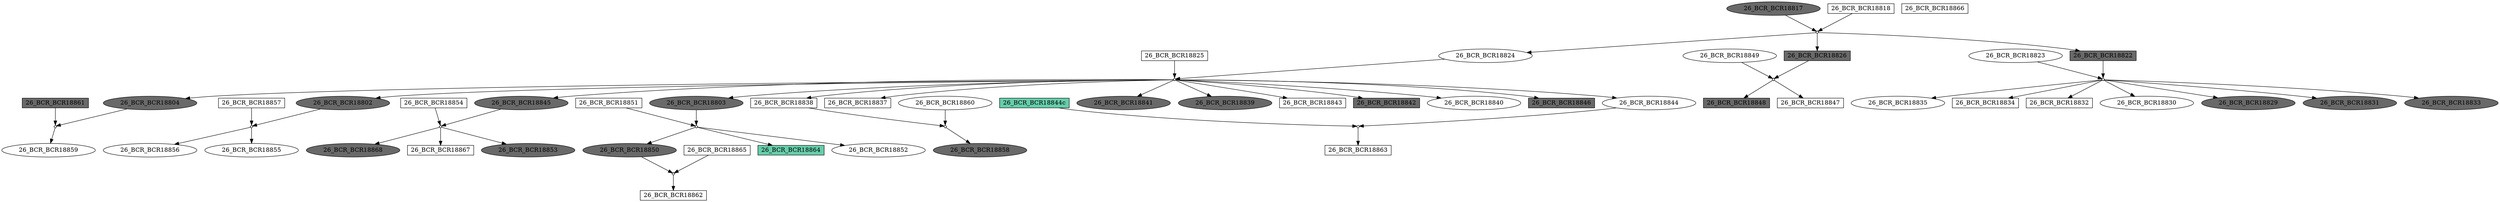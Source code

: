 digraph {
	"26_BCR_BCR18868" [shape=box fillcolor=dimgrey fontcolor=black height=0.3 regular=0 shape=ellipse style=filled width=0.5]
	"26_BCR_BCR18854x26_BCR_BCR18845" -> "26_BCR_BCR18868"
	"26_BCR_BCR18867" [shape=box fillcolor=white fontcolor=black height=0.3 regular=0 shape=box style=filled width=0.5]
	"26_BCR_BCR18854x26_BCR_BCR18845" -> "26_BCR_BCR18867"
	"26_BCR_BCR18846" [shape=box fillcolor=dimgrey fontcolor=black height=0.3 regular=0 shape=box style=filled width=0.5]
	"26_BCR_BCR18825x26_BCR_BCR18824" -> "26_BCR_BCR18846"
	"26_BCR_BCR18844" [shape=box fillcolor=white fontcolor=black height=0.3 regular=0 shape=ellipse style=filled width=0.5]
	"26_BCR_BCR18825x26_BCR_BCR18824" -> "26_BCR_BCR18844"
	"26_BCR_BCR18844" -> "26_BCR_BCR18844cx26_BCR_BCR18844"
	"26_BCR_BCR18804" [shape=box fillcolor=dimgrey fontcolor=black height=0.3 regular=0 shape=ellipse style=filled width=0.5]
	"26_BCR_BCR18825x26_BCR_BCR18824" -> "26_BCR_BCR18804"
	"26_BCR_BCR18804" -> "26_BCR_BCR18861x26_BCR_BCR18804"
	"26_BCR_BCR18864" [shape=box fillcolor=aquamarine3 fontcolor=black height=0.3 regular=0 shape=box style=filled width=0.5]
	"26_BCR_BCR18851x26_BCR_BCR18803" -> "26_BCR_BCR18864"
	"26_BCR_BCR18856" [shape=box fillcolor=white fontcolor=black height=0.3 regular=0 shape=ellipse style=filled width=0.5]
	"26_BCR_BCR18857x26_BCR_BCR18802" -> "26_BCR_BCR18856"
	"26_BCR_BCR18844c" [shape=box fillcolor=aquamarine3 fontcolor=black height=0.3 regular=0 shape=box style=filled width=0.5]
	"26_BCR_BCR18844c" -> "26_BCR_BCR18844cx26_BCR_BCR18844"
	"26_BCR_BCR18851" [shape=box fillcolor=white fontcolor=black height=0.3 regular=0 shape=box style=filled width=0.5]
	"26_BCR_BCR18851" -> "26_BCR_BCR18851x26_BCR_BCR18803"
	"26_BCR_BCR18852" [shape=box fillcolor=white fontcolor=black height=0.3 regular=0 shape=ellipse style=filled width=0.5]
	"26_BCR_BCR18851x26_BCR_BCR18803" -> "26_BCR_BCR18852"
	"26_BCR_BCR18853" [shape=box fillcolor=dimgrey fontcolor=black height=0.3 regular=0 shape=ellipse style=filled width=0.5]
	"26_BCR_BCR18854x26_BCR_BCR18845" -> "26_BCR_BCR18853"
	"26_BCR_BCR18854" [shape=box fillcolor=white fontcolor=black height=0.3 regular=0 shape=box style=filled width=0.5]
	"26_BCR_BCR18854" -> "26_BCR_BCR18854x26_BCR_BCR18845"
	"26_BCR_BCR18857" [shape=box fillcolor=white fontcolor=black height=0.3 regular=0 shape=box style=filled width=0.5]
	"26_BCR_BCR18857" -> "26_BCR_BCR18857x26_BCR_BCR18802"
	"26_BCR_BCR18860" [shape=box fillcolor=white fontcolor=black height=0.3 regular=0 shape=ellipse style=filled width=0.5]
	"26_BCR_BCR18860" -> "26_BCR_BCR18838x26_BCR_BCR18860"
	"26_BCR_BCR18861" [shape=box fillcolor=dimgrey fontcolor=black height=0.3 regular=0 shape=box style=filled width=0.5]
	"26_BCR_BCR18861" -> "26_BCR_BCR18861x26_BCR_BCR18804"
	"26_BCR_BCR18865" [shape=box fillcolor=white fontcolor=black height=0.3 regular=0 shape=box style=filled width=0.5]
	"26_BCR_BCR18865" -> "26_BCR_BCR18865x26_BCR_BCR18850"
	"26_BCR_BCR18866" [shape=box fillcolor=white fontcolor=black height=0.3 regular=0 shape=box style=filled width=0.5]
	"26_BCR_BCR18825" [shape=box fillcolor=white fontcolor=black height=0.3 regular=0 shape=box style=filled width=0.5]
	"26_BCR_BCR18825" -> "26_BCR_BCR18825x26_BCR_BCR18824"
	"26_BCR_BCR18850" [shape=box fillcolor=dimgrey fontcolor=black height=0.3 regular=0 shape=ellipse style=filled width=0.5]
	"26_BCR_BCR18851x26_BCR_BCR18803" -> "26_BCR_BCR18850"
	"26_BCR_BCR18850" -> "26_BCR_BCR18865x26_BCR_BCR18850"
	"26_BCR_BCR18826" [shape=box fillcolor=dimgrey fontcolor=black height=0.3 regular=0 shape=box style=filled width=0.5]
	"26_BCR_BCR18818x26_BCR_BCR18817" -> "26_BCR_BCR18826"
	"26_BCR_BCR18826" -> "26_BCR_BCR18826x26_BCR_BCR18849"
	"26_BCR_BCR18848" [shape=box fillcolor=dimgrey fontcolor=black height=0.3 regular=0 shape=box style=filled width=0.5]
	"26_BCR_BCR18826x26_BCR_BCR18849" -> "26_BCR_BCR18848"
	"26_BCR_BCR18835" [shape=box fillcolor=white fontcolor=black height=0.3 regular=0 shape=ellipse style=filled width=0.5]
	"26_BCR_BCR18822x26_BCR_BCR18823" -> "26_BCR_BCR18835"
	"26_BCR_BCR18802" [shape=box fillcolor=dimgrey fontcolor=black height=0.3 regular=0 shape=ellipse style=filled width=0.5]
	"26_BCR_BCR18825x26_BCR_BCR18824" -> "26_BCR_BCR18802"
	"26_BCR_BCR18802" -> "26_BCR_BCR18857x26_BCR_BCR18802"
	"26_BCR_BCR18834" [shape=box fillcolor=white fontcolor=black height=0.3 regular=0 shape=box style=filled width=0.5]
	"26_BCR_BCR18822x26_BCR_BCR18823" -> "26_BCR_BCR18834"
	"26_BCR_BCR18849" [shape=box fillcolor=white fontcolor=black height=0.3 regular=0 shape=ellipse style=filled width=0.5]
	"26_BCR_BCR18849" -> "26_BCR_BCR18826x26_BCR_BCR18849"
	"26_BCR_BCR18803" [shape=box fillcolor=dimgrey fontcolor=black height=0.3 regular=0 shape=ellipse style=filled width=0.5]
	"26_BCR_BCR18825x26_BCR_BCR18824" -> "26_BCR_BCR18803"
	"26_BCR_BCR18803" -> "26_BCR_BCR18851x26_BCR_BCR18803"
	"26_BCR_BCR18817" [shape=box fillcolor=dimgrey fontcolor=black height=0.3 regular=0 shape=ellipse style=filled width=0.5]
	"26_BCR_BCR18817" -> "26_BCR_BCR18818x26_BCR_BCR18817"
	"26_BCR_BCR18818" [shape=box fillcolor=white fontcolor=black height=0.3 regular=0 shape=box style=filled width=0.5]
	"26_BCR_BCR18818" -> "26_BCR_BCR18818x26_BCR_BCR18817"
	"26_BCR_BCR18837" [shape=box fillcolor=white fontcolor=black height=0.3 regular=0 shape=box style=filled width=0.5]
	"26_BCR_BCR18825x26_BCR_BCR18824" -> "26_BCR_BCR18837"
	"26_BCR_BCR18832" [shape=box fillcolor=white fontcolor=black height=0.3 regular=0 shape=box style=filled width=0.5]
	"26_BCR_BCR18822x26_BCR_BCR18823" -> "26_BCR_BCR18832"
	"26_BCR_BCR18830" [shape=box fillcolor=white fontcolor=black height=0.3 regular=0 shape=ellipse style=filled width=0.5]
	"26_BCR_BCR18822x26_BCR_BCR18823" -> "26_BCR_BCR18830"
	"26_BCR_BCR18822" [shape=box fillcolor=dimgrey fontcolor=black height=0.3 regular=0 shape=box style=filled width=0.5]
	"26_BCR_BCR18818x26_BCR_BCR18817" -> "26_BCR_BCR18822"
	"26_BCR_BCR18822" -> "26_BCR_BCR18822x26_BCR_BCR18823"
	"26_BCR_BCR18823" [shape=box fillcolor=white fontcolor=black height=0.3 regular=0 shape=ellipse style=filled width=0.5]
	"26_BCR_BCR18823" -> "26_BCR_BCR18822x26_BCR_BCR18823"
	"26_BCR_BCR18855" [shape=box fillcolor=white fontcolor=black height=0.3 regular=0 shape=ellipse style=filled width=0.5]
	"26_BCR_BCR18857x26_BCR_BCR18802" -> "26_BCR_BCR18855"
	"26_BCR_BCR18829" [shape=box fillcolor=dimgrey fontcolor=black height=0.3 regular=0 shape=ellipse style=filled width=0.5]
	"26_BCR_BCR18822x26_BCR_BCR18823" -> "26_BCR_BCR18829"
	"26_BCR_BCR18845" [shape=box fillcolor=dimgrey fontcolor=black height=0.3 regular=0 shape=ellipse style=filled width=0.5]
	"26_BCR_BCR18825x26_BCR_BCR18824" -> "26_BCR_BCR18845"
	"26_BCR_BCR18845" -> "26_BCR_BCR18854x26_BCR_BCR18845"
	"26_BCR_BCR18824" [shape=box fillcolor=white fontcolor=black height=0.3 regular=0 shape=ellipse style=filled width=0.5]
	"26_BCR_BCR18818x26_BCR_BCR18817" -> "26_BCR_BCR18824"
	"26_BCR_BCR18824" -> "26_BCR_BCR18825x26_BCR_BCR18824"
	"26_BCR_BCR18831" [shape=box fillcolor=dimgrey fontcolor=black height=0.3 regular=0 shape=ellipse style=filled width=0.5]
	"26_BCR_BCR18822x26_BCR_BCR18823" -> "26_BCR_BCR18831"
	"26_BCR_BCR18838" [shape=box fillcolor=white fontcolor=black height=0.3 regular=0 shape=box style=filled width=0.5]
	"26_BCR_BCR18825x26_BCR_BCR18824" -> "26_BCR_BCR18838"
	"26_BCR_BCR18838" -> "26_BCR_BCR18838x26_BCR_BCR18860"
	"26_BCR_BCR18833" [shape=box fillcolor=dimgrey fontcolor=black height=0.3 regular=0 shape=ellipse style=filled width=0.5]
	"26_BCR_BCR18822x26_BCR_BCR18823" -> "26_BCR_BCR18833"
	"26_BCR_BCR18841" [shape=box fillcolor=dimgrey fontcolor=black height=0.3 regular=0 shape=ellipse style=filled width=0.5]
	"26_BCR_BCR18825x26_BCR_BCR18824" -> "26_BCR_BCR18841"
	"26_BCR_BCR18839" [shape=box fillcolor=dimgrey fontcolor=black height=0.3 regular=0 shape=ellipse style=filled width=0.5]
	"26_BCR_BCR18825x26_BCR_BCR18824" -> "26_BCR_BCR18839"
	"26_BCR_BCR18847" [shape=box fillcolor=white fontcolor=black height=0.3 regular=0 shape=box style=filled width=0.5]
	"26_BCR_BCR18826x26_BCR_BCR18849" -> "26_BCR_BCR18847"
	"26_BCR_BCR18859" [shape=box fillcolor=white fontcolor=black height=0.3 regular=0 shape=ellipse style=filled width=0.5]
	"26_BCR_BCR18861x26_BCR_BCR18804" -> "26_BCR_BCR18859"
	"26_BCR_BCR18843" [shape=box fillcolor=white fontcolor=black height=0.3 regular=0 shape=box style=filled width=0.5]
	"26_BCR_BCR18825x26_BCR_BCR18824" -> "26_BCR_BCR18843"
	"26_BCR_BCR18842" [shape=box fillcolor=dimgrey fontcolor=black height=0.3 regular=0 shape=box style=filled width=0.5]
	"26_BCR_BCR18825x26_BCR_BCR18824" -> "26_BCR_BCR18842"
	"26_BCR_BCR18858" [shape=box fillcolor=dimgrey fontcolor=black height=0.3 regular=0 shape=ellipse style=filled width=0.5]
	"26_BCR_BCR18838x26_BCR_BCR18860" -> "26_BCR_BCR18858"
	"26_BCR_BCR18840" [shape=box fillcolor=white fontcolor=black height=0.3 regular=0 shape=ellipse style=filled width=0.5]
	"26_BCR_BCR18825x26_BCR_BCR18824" -> "26_BCR_BCR18840"
	"26_BCR_BCR18863" [shape=box fillcolor=white fontcolor=black height=0.3 regular=0 shape=box style=filled width=0.5]
	"26_BCR_BCR18844cx26_BCR_BCR18844" -> "26_BCR_BCR18863"
	"26_BCR_BCR18862" [shape=box fillcolor=white fontcolor=black height=0.3 regular=0 shape=box style=filled width=0.5]
	"26_BCR_BCR18865x26_BCR_BCR18850" -> "26_BCR_BCR18862"
	"26_BCR_BCR18854x26_BCR_BCR18845" [label="" height=.1 shape=diamond width=.1]
	"26_BCR_BCR18822x26_BCR_BCR18823" [label="" height=.1 shape=diamond width=.1]
	"26_BCR_BCR18851x26_BCR_BCR18803" [label="" height=.1 shape=diamond width=.1]
	"26_BCR_BCR18857x26_BCR_BCR18802" [label="" height=.1 shape=diamond width=.1]
	"26_BCR_BCR18826x26_BCR_BCR18849" [label="" height=.1 shape=diamond width=.1]
	"26_BCR_BCR18844cx26_BCR_BCR18844" [label="" height=.1 shape=diamond width=.1]
	"26_BCR_BCR18861x26_BCR_BCR18804" [label="" height=.1 shape=diamond width=.1]
	"26_BCR_BCR18865x26_BCR_BCR18850" [label="" height=.1 shape=diamond width=.1]
	"26_BCR_BCR18838x26_BCR_BCR18860" [label="" height=.1 shape=diamond width=.1]
	"26_BCR_BCR18825x26_BCR_BCR18824" [label="" height=.1 shape=diamond width=.1]
	"26_BCR_BCR18818x26_BCR_BCR18817" [label="" height=.1 shape=diamond width=.1]
}
